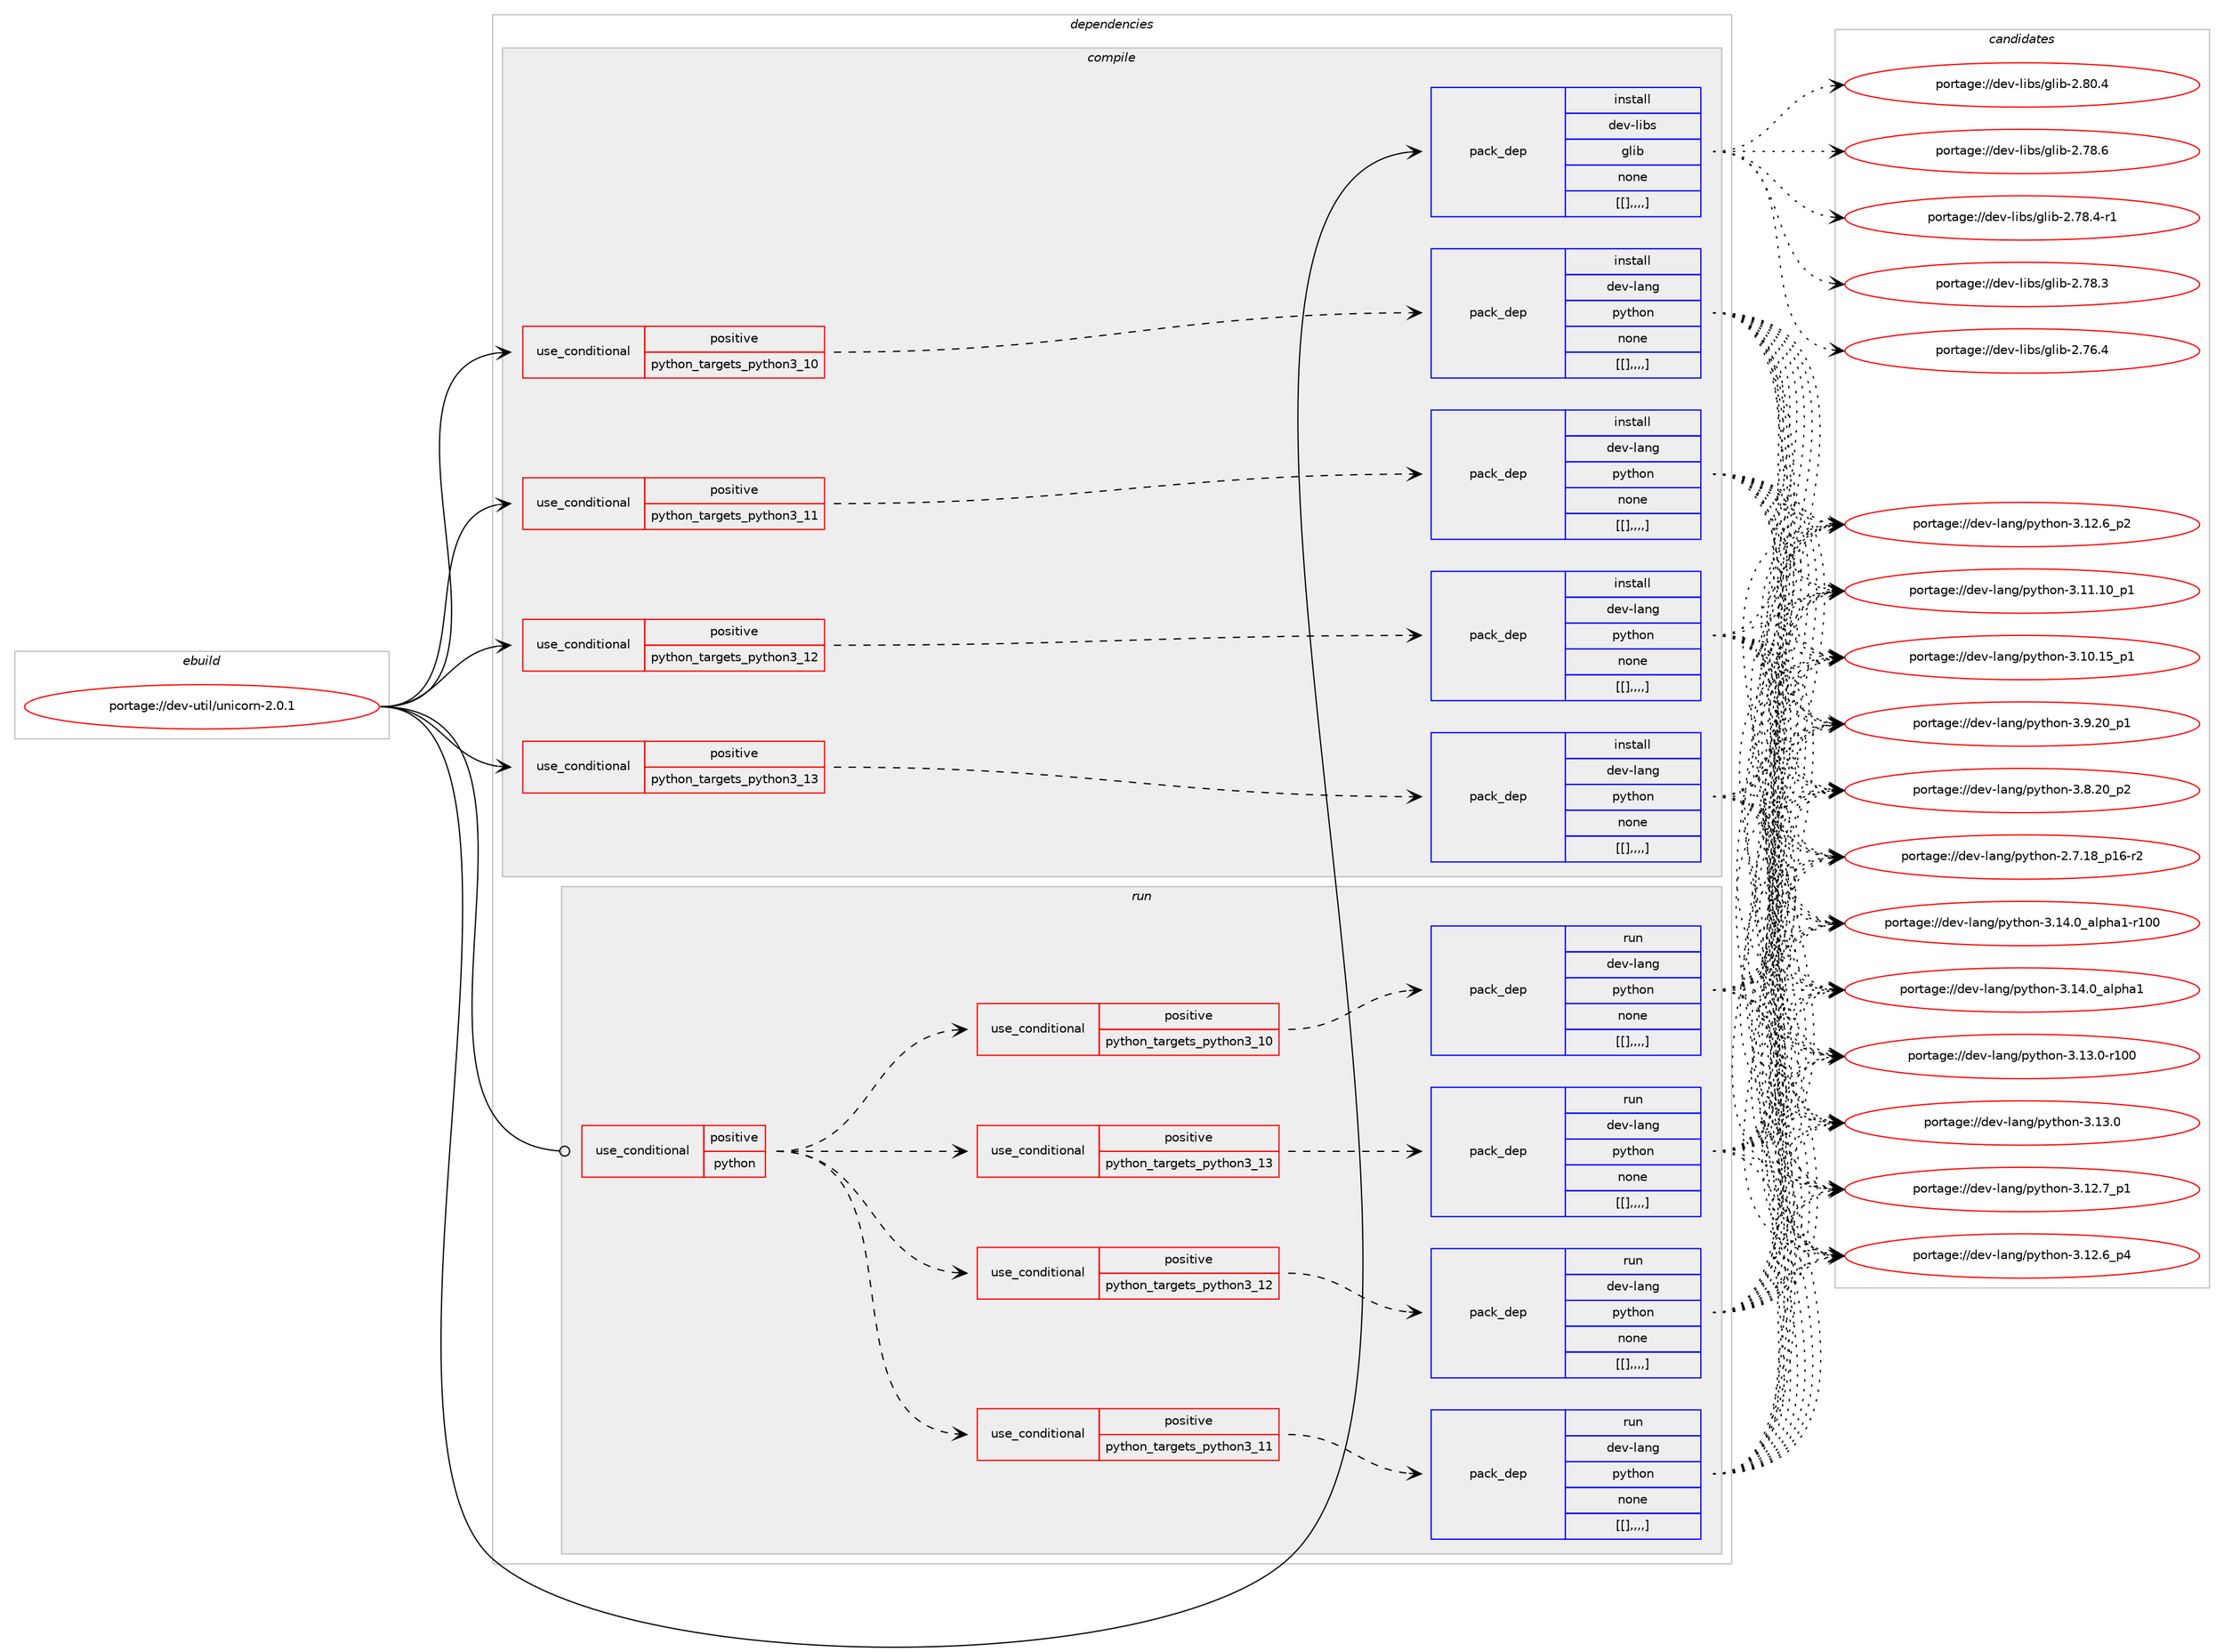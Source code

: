 digraph prolog {

# *************
# Graph options
# *************

newrank=true;
concentrate=true;
compound=true;
graph [rankdir=LR,fontname=Helvetica,fontsize=10,ranksep=1.5];#, ranksep=2.5, nodesep=0.2];
edge  [arrowhead=vee];
node  [fontname=Helvetica,fontsize=10];

# **********
# The ebuild
# **********

subgraph cluster_leftcol {
color=gray;
label=<<i>ebuild</i>>;
id [label="portage://dev-util/unicorn-2.0.1", color=red, width=4, href="../dev-util/unicorn-2.0.1.svg"];
}

# ****************
# The dependencies
# ****************

subgraph cluster_midcol {
color=gray;
label=<<i>dependencies</i>>;
subgraph cluster_compile {
fillcolor="#eeeeee";
style=filled;
label=<<i>compile</i>>;
subgraph cond66672 {
dependency232352 [label=<<TABLE BORDER="0" CELLBORDER="1" CELLSPACING="0" CELLPADDING="4"><TR><TD ROWSPAN="3" CELLPADDING="10">use_conditional</TD></TR><TR><TD>positive</TD></TR><TR><TD>python_targets_python3_10</TD></TR></TABLE>>, shape=none, color=red];
subgraph pack164151 {
dependency232375 [label=<<TABLE BORDER="0" CELLBORDER="1" CELLSPACING="0" CELLPADDING="4" WIDTH="220"><TR><TD ROWSPAN="6" CELLPADDING="30">pack_dep</TD></TR><TR><TD WIDTH="110">install</TD></TR><TR><TD>dev-lang</TD></TR><TR><TD>python</TD></TR><TR><TD>none</TD></TR><TR><TD>[[],,,,]</TD></TR></TABLE>>, shape=none, color=blue];
}
dependency232352:e -> dependency232375:w [weight=20,style="dashed",arrowhead="vee"];
}
id:e -> dependency232352:w [weight=20,style="solid",arrowhead="vee"];
subgraph cond66680 {
dependency232401 [label=<<TABLE BORDER="0" CELLBORDER="1" CELLSPACING="0" CELLPADDING="4"><TR><TD ROWSPAN="3" CELLPADDING="10">use_conditional</TD></TR><TR><TD>positive</TD></TR><TR><TD>python_targets_python3_11</TD></TR></TABLE>>, shape=none, color=red];
subgraph pack164178 {
dependency232420 [label=<<TABLE BORDER="0" CELLBORDER="1" CELLSPACING="0" CELLPADDING="4" WIDTH="220"><TR><TD ROWSPAN="6" CELLPADDING="30">pack_dep</TD></TR><TR><TD WIDTH="110">install</TD></TR><TR><TD>dev-lang</TD></TR><TR><TD>python</TD></TR><TR><TD>none</TD></TR><TR><TD>[[],,,,]</TD></TR></TABLE>>, shape=none, color=blue];
}
dependency232401:e -> dependency232420:w [weight=20,style="dashed",arrowhead="vee"];
}
id:e -> dependency232401:w [weight=20,style="solid",arrowhead="vee"];
subgraph cond66691 {
dependency232466 [label=<<TABLE BORDER="0" CELLBORDER="1" CELLSPACING="0" CELLPADDING="4"><TR><TD ROWSPAN="3" CELLPADDING="10">use_conditional</TD></TR><TR><TD>positive</TD></TR><TR><TD>python_targets_python3_12</TD></TR></TABLE>>, shape=none, color=red];
subgraph pack164264 {
dependency232572 [label=<<TABLE BORDER="0" CELLBORDER="1" CELLSPACING="0" CELLPADDING="4" WIDTH="220"><TR><TD ROWSPAN="6" CELLPADDING="30">pack_dep</TD></TR><TR><TD WIDTH="110">install</TD></TR><TR><TD>dev-lang</TD></TR><TR><TD>python</TD></TR><TR><TD>none</TD></TR><TR><TD>[[],,,,]</TD></TR></TABLE>>, shape=none, color=blue];
}
dependency232466:e -> dependency232572:w [weight=20,style="dashed",arrowhead="vee"];
}
id:e -> dependency232466:w [weight=20,style="solid",arrowhead="vee"];
subgraph cond66722 {
dependency232584 [label=<<TABLE BORDER="0" CELLBORDER="1" CELLSPACING="0" CELLPADDING="4"><TR><TD ROWSPAN="3" CELLPADDING="10">use_conditional</TD></TR><TR><TD>positive</TD></TR><TR><TD>python_targets_python3_13</TD></TR></TABLE>>, shape=none, color=red];
subgraph pack164325 {
dependency232590 [label=<<TABLE BORDER="0" CELLBORDER="1" CELLSPACING="0" CELLPADDING="4" WIDTH="220"><TR><TD ROWSPAN="6" CELLPADDING="30">pack_dep</TD></TR><TR><TD WIDTH="110">install</TD></TR><TR><TD>dev-lang</TD></TR><TR><TD>python</TD></TR><TR><TD>none</TD></TR><TR><TD>[[],,,,]</TD></TR></TABLE>>, shape=none, color=blue];
}
dependency232584:e -> dependency232590:w [weight=20,style="dashed",arrowhead="vee"];
}
id:e -> dependency232584:w [weight=20,style="solid",arrowhead="vee"];
subgraph pack164360 {
dependency232635 [label=<<TABLE BORDER="0" CELLBORDER="1" CELLSPACING="0" CELLPADDING="4" WIDTH="220"><TR><TD ROWSPAN="6" CELLPADDING="30">pack_dep</TD></TR><TR><TD WIDTH="110">install</TD></TR><TR><TD>dev-libs</TD></TR><TR><TD>glib</TD></TR><TR><TD>none</TD></TR><TR><TD>[[],,,,]</TD></TR></TABLE>>, shape=none, color=blue];
}
id:e -> dependency232635:w [weight=20,style="solid",arrowhead="vee"];
}
subgraph cluster_compileandrun {
fillcolor="#eeeeee";
style=filled;
label=<<i>compile and run</i>>;
}
subgraph cluster_run {
fillcolor="#eeeeee";
style=filled;
label=<<i>run</i>>;
subgraph cond66740 {
dependency232659 [label=<<TABLE BORDER="0" CELLBORDER="1" CELLSPACING="0" CELLPADDING="4"><TR><TD ROWSPAN="3" CELLPADDING="10">use_conditional</TD></TR><TR><TD>positive</TD></TR><TR><TD>python</TD></TR></TABLE>>, shape=none, color=red];
subgraph cond66744 {
dependency232695 [label=<<TABLE BORDER="0" CELLBORDER="1" CELLSPACING="0" CELLPADDING="4"><TR><TD ROWSPAN="3" CELLPADDING="10">use_conditional</TD></TR><TR><TD>positive</TD></TR><TR><TD>python_targets_python3_10</TD></TR></TABLE>>, shape=none, color=red];
subgraph pack164417 {
dependency232714 [label=<<TABLE BORDER="0" CELLBORDER="1" CELLSPACING="0" CELLPADDING="4" WIDTH="220"><TR><TD ROWSPAN="6" CELLPADDING="30">pack_dep</TD></TR><TR><TD WIDTH="110">run</TD></TR><TR><TD>dev-lang</TD></TR><TR><TD>python</TD></TR><TR><TD>none</TD></TR><TR><TD>[[],,,,]</TD></TR></TABLE>>, shape=none, color=blue];
}
dependency232695:e -> dependency232714:w [weight=20,style="dashed",arrowhead="vee"];
}
dependency232659:e -> dependency232695:w [weight=20,style="dashed",arrowhead="vee"];
subgraph cond66761 {
dependency232810 [label=<<TABLE BORDER="0" CELLBORDER="1" CELLSPACING="0" CELLPADDING="4"><TR><TD ROWSPAN="3" CELLPADDING="10">use_conditional</TD></TR><TR><TD>positive</TD></TR><TR><TD>python_targets_python3_11</TD></TR></TABLE>>, shape=none, color=red];
subgraph pack164483 {
dependency232826 [label=<<TABLE BORDER="0" CELLBORDER="1" CELLSPACING="0" CELLPADDING="4" WIDTH="220"><TR><TD ROWSPAN="6" CELLPADDING="30">pack_dep</TD></TR><TR><TD WIDTH="110">run</TD></TR><TR><TD>dev-lang</TD></TR><TR><TD>python</TD></TR><TR><TD>none</TD></TR><TR><TD>[[],,,,]</TD></TR></TABLE>>, shape=none, color=blue];
}
dependency232810:e -> dependency232826:w [weight=20,style="dashed",arrowhead="vee"];
}
dependency232659:e -> dependency232810:w [weight=20,style="dashed",arrowhead="vee"];
subgraph cond66792 {
dependency232865 [label=<<TABLE BORDER="0" CELLBORDER="1" CELLSPACING="0" CELLPADDING="4"><TR><TD ROWSPAN="3" CELLPADDING="10">use_conditional</TD></TR><TR><TD>positive</TD></TR><TR><TD>python_targets_python3_12</TD></TR></TABLE>>, shape=none, color=red];
subgraph pack164524 {
dependency232952 [label=<<TABLE BORDER="0" CELLBORDER="1" CELLSPACING="0" CELLPADDING="4" WIDTH="220"><TR><TD ROWSPAN="6" CELLPADDING="30">pack_dep</TD></TR><TR><TD WIDTH="110">run</TD></TR><TR><TD>dev-lang</TD></TR><TR><TD>python</TD></TR><TR><TD>none</TD></TR><TR><TD>[[],,,,]</TD></TR></TABLE>>, shape=none, color=blue];
}
dependency232865:e -> dependency232952:w [weight=20,style="dashed",arrowhead="vee"];
}
dependency232659:e -> dependency232865:w [weight=20,style="dashed",arrowhead="vee"];
subgraph cond66820 {
dependency232967 [label=<<TABLE BORDER="0" CELLBORDER="1" CELLSPACING="0" CELLPADDING="4"><TR><TD ROWSPAN="3" CELLPADDING="10">use_conditional</TD></TR><TR><TD>positive</TD></TR><TR><TD>python_targets_python3_13</TD></TR></TABLE>>, shape=none, color=red];
subgraph pack164611 {
dependency233021 [label=<<TABLE BORDER="0" CELLBORDER="1" CELLSPACING="0" CELLPADDING="4" WIDTH="220"><TR><TD ROWSPAN="6" CELLPADDING="30">pack_dep</TD></TR><TR><TD WIDTH="110">run</TD></TR><TR><TD>dev-lang</TD></TR><TR><TD>python</TD></TR><TR><TD>none</TD></TR><TR><TD>[[],,,,]</TD></TR></TABLE>>, shape=none, color=blue];
}
dependency232967:e -> dependency233021:w [weight=20,style="dashed",arrowhead="vee"];
}
dependency232659:e -> dependency232967:w [weight=20,style="dashed",arrowhead="vee"];
}
id:e -> dependency232659:w [weight=20,style="solid",arrowhead="odot"];
}
}

# **************
# The candidates
# **************

subgraph cluster_choices {
rank=same;
color=gray;
label=<<i>candidates</i>>;

subgraph choice163984 {
color=black;
nodesep=1;
choice100101118451089711010347112121116104111110455146495246489597108112104974945114494848 [label="portage://dev-lang/python-3.14.0_alpha1-r100", color=red, width=4,href="../dev-lang/python-3.14.0_alpha1-r100.svg"];
choice1001011184510897110103471121211161041111104551464952464895971081121049749 [label="portage://dev-lang/python-3.14.0_alpha1", color=red, width=4,href="../dev-lang/python-3.14.0_alpha1.svg"];
choice1001011184510897110103471121211161041111104551464951464845114494848 [label="portage://dev-lang/python-3.13.0-r100", color=red, width=4,href="../dev-lang/python-3.13.0-r100.svg"];
choice10010111845108971101034711212111610411111045514649514648 [label="portage://dev-lang/python-3.13.0", color=red, width=4,href="../dev-lang/python-3.13.0.svg"];
choice100101118451089711010347112121116104111110455146495046559511249 [label="portage://dev-lang/python-3.12.7_p1", color=red, width=4,href="../dev-lang/python-3.12.7_p1.svg"];
choice100101118451089711010347112121116104111110455146495046549511252 [label="portage://dev-lang/python-3.12.6_p4", color=red, width=4,href="../dev-lang/python-3.12.6_p4.svg"];
choice100101118451089711010347112121116104111110455146495046549511250 [label="portage://dev-lang/python-3.12.6_p2", color=red, width=4,href="../dev-lang/python-3.12.6_p2.svg"];
choice10010111845108971101034711212111610411111045514649494649489511249 [label="portage://dev-lang/python-3.11.10_p1", color=red, width=4,href="../dev-lang/python-3.11.10_p1.svg"];
choice10010111845108971101034711212111610411111045514649484649539511249 [label="portage://dev-lang/python-3.10.15_p1", color=red, width=4,href="../dev-lang/python-3.10.15_p1.svg"];
choice100101118451089711010347112121116104111110455146574650489511249 [label="portage://dev-lang/python-3.9.20_p1", color=red, width=4,href="../dev-lang/python-3.9.20_p1.svg"];
choice100101118451089711010347112121116104111110455146564650489511250 [label="portage://dev-lang/python-3.8.20_p2", color=red, width=4,href="../dev-lang/python-3.8.20_p2.svg"];
choice100101118451089711010347112121116104111110455046554649569511249544511450 [label="portage://dev-lang/python-2.7.18_p16-r2", color=red, width=4,href="../dev-lang/python-2.7.18_p16-r2.svg"];
dependency232375:e -> choice100101118451089711010347112121116104111110455146495246489597108112104974945114494848:w [style=dotted,weight="100"];
dependency232375:e -> choice1001011184510897110103471121211161041111104551464952464895971081121049749:w [style=dotted,weight="100"];
dependency232375:e -> choice1001011184510897110103471121211161041111104551464951464845114494848:w [style=dotted,weight="100"];
dependency232375:e -> choice10010111845108971101034711212111610411111045514649514648:w [style=dotted,weight="100"];
dependency232375:e -> choice100101118451089711010347112121116104111110455146495046559511249:w [style=dotted,weight="100"];
dependency232375:e -> choice100101118451089711010347112121116104111110455146495046549511252:w [style=dotted,weight="100"];
dependency232375:e -> choice100101118451089711010347112121116104111110455146495046549511250:w [style=dotted,weight="100"];
dependency232375:e -> choice10010111845108971101034711212111610411111045514649494649489511249:w [style=dotted,weight="100"];
dependency232375:e -> choice10010111845108971101034711212111610411111045514649484649539511249:w [style=dotted,weight="100"];
dependency232375:e -> choice100101118451089711010347112121116104111110455146574650489511249:w [style=dotted,weight="100"];
dependency232375:e -> choice100101118451089711010347112121116104111110455146564650489511250:w [style=dotted,weight="100"];
dependency232375:e -> choice100101118451089711010347112121116104111110455046554649569511249544511450:w [style=dotted,weight="100"];
}
subgraph choice163992 {
color=black;
nodesep=1;
choice100101118451089711010347112121116104111110455146495246489597108112104974945114494848 [label="portage://dev-lang/python-3.14.0_alpha1-r100", color=red, width=4,href="../dev-lang/python-3.14.0_alpha1-r100.svg"];
choice1001011184510897110103471121211161041111104551464952464895971081121049749 [label="portage://dev-lang/python-3.14.0_alpha1", color=red, width=4,href="../dev-lang/python-3.14.0_alpha1.svg"];
choice1001011184510897110103471121211161041111104551464951464845114494848 [label="portage://dev-lang/python-3.13.0-r100", color=red, width=4,href="../dev-lang/python-3.13.0-r100.svg"];
choice10010111845108971101034711212111610411111045514649514648 [label="portage://dev-lang/python-3.13.0", color=red, width=4,href="../dev-lang/python-3.13.0.svg"];
choice100101118451089711010347112121116104111110455146495046559511249 [label="portage://dev-lang/python-3.12.7_p1", color=red, width=4,href="../dev-lang/python-3.12.7_p1.svg"];
choice100101118451089711010347112121116104111110455146495046549511252 [label="portage://dev-lang/python-3.12.6_p4", color=red, width=4,href="../dev-lang/python-3.12.6_p4.svg"];
choice100101118451089711010347112121116104111110455146495046549511250 [label="portage://dev-lang/python-3.12.6_p2", color=red, width=4,href="../dev-lang/python-3.12.6_p2.svg"];
choice10010111845108971101034711212111610411111045514649494649489511249 [label="portage://dev-lang/python-3.11.10_p1", color=red, width=4,href="../dev-lang/python-3.11.10_p1.svg"];
choice10010111845108971101034711212111610411111045514649484649539511249 [label="portage://dev-lang/python-3.10.15_p1", color=red, width=4,href="../dev-lang/python-3.10.15_p1.svg"];
choice100101118451089711010347112121116104111110455146574650489511249 [label="portage://dev-lang/python-3.9.20_p1", color=red, width=4,href="../dev-lang/python-3.9.20_p1.svg"];
choice100101118451089711010347112121116104111110455146564650489511250 [label="portage://dev-lang/python-3.8.20_p2", color=red, width=4,href="../dev-lang/python-3.8.20_p2.svg"];
choice100101118451089711010347112121116104111110455046554649569511249544511450 [label="portage://dev-lang/python-2.7.18_p16-r2", color=red, width=4,href="../dev-lang/python-2.7.18_p16-r2.svg"];
dependency232420:e -> choice100101118451089711010347112121116104111110455146495246489597108112104974945114494848:w [style=dotted,weight="100"];
dependency232420:e -> choice1001011184510897110103471121211161041111104551464952464895971081121049749:w [style=dotted,weight="100"];
dependency232420:e -> choice1001011184510897110103471121211161041111104551464951464845114494848:w [style=dotted,weight="100"];
dependency232420:e -> choice10010111845108971101034711212111610411111045514649514648:w [style=dotted,weight="100"];
dependency232420:e -> choice100101118451089711010347112121116104111110455146495046559511249:w [style=dotted,weight="100"];
dependency232420:e -> choice100101118451089711010347112121116104111110455146495046549511252:w [style=dotted,weight="100"];
dependency232420:e -> choice100101118451089711010347112121116104111110455146495046549511250:w [style=dotted,weight="100"];
dependency232420:e -> choice10010111845108971101034711212111610411111045514649494649489511249:w [style=dotted,weight="100"];
dependency232420:e -> choice10010111845108971101034711212111610411111045514649484649539511249:w [style=dotted,weight="100"];
dependency232420:e -> choice100101118451089711010347112121116104111110455146574650489511249:w [style=dotted,weight="100"];
dependency232420:e -> choice100101118451089711010347112121116104111110455146564650489511250:w [style=dotted,weight="100"];
dependency232420:e -> choice100101118451089711010347112121116104111110455046554649569511249544511450:w [style=dotted,weight="100"];
}
subgraph choice164008 {
color=black;
nodesep=1;
choice100101118451089711010347112121116104111110455146495246489597108112104974945114494848 [label="portage://dev-lang/python-3.14.0_alpha1-r100", color=red, width=4,href="../dev-lang/python-3.14.0_alpha1-r100.svg"];
choice1001011184510897110103471121211161041111104551464952464895971081121049749 [label="portage://dev-lang/python-3.14.0_alpha1", color=red, width=4,href="../dev-lang/python-3.14.0_alpha1.svg"];
choice1001011184510897110103471121211161041111104551464951464845114494848 [label="portage://dev-lang/python-3.13.0-r100", color=red, width=4,href="../dev-lang/python-3.13.0-r100.svg"];
choice10010111845108971101034711212111610411111045514649514648 [label="portage://dev-lang/python-3.13.0", color=red, width=4,href="../dev-lang/python-3.13.0.svg"];
choice100101118451089711010347112121116104111110455146495046559511249 [label="portage://dev-lang/python-3.12.7_p1", color=red, width=4,href="../dev-lang/python-3.12.7_p1.svg"];
choice100101118451089711010347112121116104111110455146495046549511252 [label="portage://dev-lang/python-3.12.6_p4", color=red, width=4,href="../dev-lang/python-3.12.6_p4.svg"];
choice100101118451089711010347112121116104111110455146495046549511250 [label="portage://dev-lang/python-3.12.6_p2", color=red, width=4,href="../dev-lang/python-3.12.6_p2.svg"];
choice10010111845108971101034711212111610411111045514649494649489511249 [label="portage://dev-lang/python-3.11.10_p1", color=red, width=4,href="../dev-lang/python-3.11.10_p1.svg"];
choice10010111845108971101034711212111610411111045514649484649539511249 [label="portage://dev-lang/python-3.10.15_p1", color=red, width=4,href="../dev-lang/python-3.10.15_p1.svg"];
choice100101118451089711010347112121116104111110455146574650489511249 [label="portage://dev-lang/python-3.9.20_p1", color=red, width=4,href="../dev-lang/python-3.9.20_p1.svg"];
choice100101118451089711010347112121116104111110455146564650489511250 [label="portage://dev-lang/python-3.8.20_p2", color=red, width=4,href="../dev-lang/python-3.8.20_p2.svg"];
choice100101118451089711010347112121116104111110455046554649569511249544511450 [label="portage://dev-lang/python-2.7.18_p16-r2", color=red, width=4,href="../dev-lang/python-2.7.18_p16-r2.svg"];
dependency232572:e -> choice100101118451089711010347112121116104111110455146495246489597108112104974945114494848:w [style=dotted,weight="100"];
dependency232572:e -> choice1001011184510897110103471121211161041111104551464952464895971081121049749:w [style=dotted,weight="100"];
dependency232572:e -> choice1001011184510897110103471121211161041111104551464951464845114494848:w [style=dotted,weight="100"];
dependency232572:e -> choice10010111845108971101034711212111610411111045514649514648:w [style=dotted,weight="100"];
dependency232572:e -> choice100101118451089711010347112121116104111110455146495046559511249:w [style=dotted,weight="100"];
dependency232572:e -> choice100101118451089711010347112121116104111110455146495046549511252:w [style=dotted,weight="100"];
dependency232572:e -> choice100101118451089711010347112121116104111110455146495046549511250:w [style=dotted,weight="100"];
dependency232572:e -> choice10010111845108971101034711212111610411111045514649494649489511249:w [style=dotted,weight="100"];
dependency232572:e -> choice10010111845108971101034711212111610411111045514649484649539511249:w [style=dotted,weight="100"];
dependency232572:e -> choice100101118451089711010347112121116104111110455146574650489511249:w [style=dotted,weight="100"];
dependency232572:e -> choice100101118451089711010347112121116104111110455146564650489511250:w [style=dotted,weight="100"];
dependency232572:e -> choice100101118451089711010347112121116104111110455046554649569511249544511450:w [style=dotted,weight="100"];
}
subgraph choice164014 {
color=black;
nodesep=1;
choice100101118451089711010347112121116104111110455146495246489597108112104974945114494848 [label="portage://dev-lang/python-3.14.0_alpha1-r100", color=red, width=4,href="../dev-lang/python-3.14.0_alpha1-r100.svg"];
choice1001011184510897110103471121211161041111104551464952464895971081121049749 [label="portage://dev-lang/python-3.14.0_alpha1", color=red, width=4,href="../dev-lang/python-3.14.0_alpha1.svg"];
choice1001011184510897110103471121211161041111104551464951464845114494848 [label="portage://dev-lang/python-3.13.0-r100", color=red, width=4,href="../dev-lang/python-3.13.0-r100.svg"];
choice10010111845108971101034711212111610411111045514649514648 [label="portage://dev-lang/python-3.13.0", color=red, width=4,href="../dev-lang/python-3.13.0.svg"];
choice100101118451089711010347112121116104111110455146495046559511249 [label="portage://dev-lang/python-3.12.7_p1", color=red, width=4,href="../dev-lang/python-3.12.7_p1.svg"];
choice100101118451089711010347112121116104111110455146495046549511252 [label="portage://dev-lang/python-3.12.6_p4", color=red, width=4,href="../dev-lang/python-3.12.6_p4.svg"];
choice100101118451089711010347112121116104111110455146495046549511250 [label="portage://dev-lang/python-3.12.6_p2", color=red, width=4,href="../dev-lang/python-3.12.6_p2.svg"];
choice10010111845108971101034711212111610411111045514649494649489511249 [label="portage://dev-lang/python-3.11.10_p1", color=red, width=4,href="../dev-lang/python-3.11.10_p1.svg"];
choice10010111845108971101034711212111610411111045514649484649539511249 [label="portage://dev-lang/python-3.10.15_p1", color=red, width=4,href="../dev-lang/python-3.10.15_p1.svg"];
choice100101118451089711010347112121116104111110455146574650489511249 [label="portage://dev-lang/python-3.9.20_p1", color=red, width=4,href="../dev-lang/python-3.9.20_p1.svg"];
choice100101118451089711010347112121116104111110455146564650489511250 [label="portage://dev-lang/python-3.8.20_p2", color=red, width=4,href="../dev-lang/python-3.8.20_p2.svg"];
choice100101118451089711010347112121116104111110455046554649569511249544511450 [label="portage://dev-lang/python-2.7.18_p16-r2", color=red, width=4,href="../dev-lang/python-2.7.18_p16-r2.svg"];
dependency232590:e -> choice100101118451089711010347112121116104111110455146495246489597108112104974945114494848:w [style=dotted,weight="100"];
dependency232590:e -> choice1001011184510897110103471121211161041111104551464952464895971081121049749:w [style=dotted,weight="100"];
dependency232590:e -> choice1001011184510897110103471121211161041111104551464951464845114494848:w [style=dotted,weight="100"];
dependency232590:e -> choice10010111845108971101034711212111610411111045514649514648:w [style=dotted,weight="100"];
dependency232590:e -> choice100101118451089711010347112121116104111110455146495046559511249:w [style=dotted,weight="100"];
dependency232590:e -> choice100101118451089711010347112121116104111110455146495046549511252:w [style=dotted,weight="100"];
dependency232590:e -> choice100101118451089711010347112121116104111110455146495046549511250:w [style=dotted,weight="100"];
dependency232590:e -> choice10010111845108971101034711212111610411111045514649494649489511249:w [style=dotted,weight="100"];
dependency232590:e -> choice10010111845108971101034711212111610411111045514649484649539511249:w [style=dotted,weight="100"];
dependency232590:e -> choice100101118451089711010347112121116104111110455146574650489511249:w [style=dotted,weight="100"];
dependency232590:e -> choice100101118451089711010347112121116104111110455146564650489511250:w [style=dotted,weight="100"];
dependency232590:e -> choice100101118451089711010347112121116104111110455046554649569511249544511450:w [style=dotted,weight="100"];
}
subgraph choice164027 {
color=black;
nodesep=1;
choice1001011184510810598115471031081059845504656484652 [label="portage://dev-libs/glib-2.80.4", color=red, width=4,href="../dev-libs/glib-2.80.4.svg"];
choice1001011184510810598115471031081059845504655564654 [label="portage://dev-libs/glib-2.78.6", color=red, width=4,href="../dev-libs/glib-2.78.6.svg"];
choice10010111845108105981154710310810598455046555646524511449 [label="portage://dev-libs/glib-2.78.4-r1", color=red, width=4,href="../dev-libs/glib-2.78.4-r1.svg"];
choice1001011184510810598115471031081059845504655564651 [label="portage://dev-libs/glib-2.78.3", color=red, width=4,href="../dev-libs/glib-2.78.3.svg"];
choice1001011184510810598115471031081059845504655544652 [label="portage://dev-libs/glib-2.76.4", color=red, width=4,href="../dev-libs/glib-2.76.4.svg"];
dependency232635:e -> choice1001011184510810598115471031081059845504656484652:w [style=dotted,weight="100"];
dependency232635:e -> choice1001011184510810598115471031081059845504655564654:w [style=dotted,weight="100"];
dependency232635:e -> choice10010111845108105981154710310810598455046555646524511449:w [style=dotted,weight="100"];
dependency232635:e -> choice1001011184510810598115471031081059845504655564651:w [style=dotted,weight="100"];
dependency232635:e -> choice1001011184510810598115471031081059845504655544652:w [style=dotted,weight="100"];
}
subgraph choice164035 {
color=black;
nodesep=1;
choice100101118451089711010347112121116104111110455146495246489597108112104974945114494848 [label="portage://dev-lang/python-3.14.0_alpha1-r100", color=red, width=4,href="../dev-lang/python-3.14.0_alpha1-r100.svg"];
choice1001011184510897110103471121211161041111104551464952464895971081121049749 [label="portage://dev-lang/python-3.14.0_alpha1", color=red, width=4,href="../dev-lang/python-3.14.0_alpha1.svg"];
choice1001011184510897110103471121211161041111104551464951464845114494848 [label="portage://dev-lang/python-3.13.0-r100", color=red, width=4,href="../dev-lang/python-3.13.0-r100.svg"];
choice10010111845108971101034711212111610411111045514649514648 [label="portage://dev-lang/python-3.13.0", color=red, width=4,href="../dev-lang/python-3.13.0.svg"];
choice100101118451089711010347112121116104111110455146495046559511249 [label="portage://dev-lang/python-3.12.7_p1", color=red, width=4,href="../dev-lang/python-3.12.7_p1.svg"];
choice100101118451089711010347112121116104111110455146495046549511252 [label="portage://dev-lang/python-3.12.6_p4", color=red, width=4,href="../dev-lang/python-3.12.6_p4.svg"];
choice100101118451089711010347112121116104111110455146495046549511250 [label="portage://dev-lang/python-3.12.6_p2", color=red, width=4,href="../dev-lang/python-3.12.6_p2.svg"];
choice10010111845108971101034711212111610411111045514649494649489511249 [label="portage://dev-lang/python-3.11.10_p1", color=red, width=4,href="../dev-lang/python-3.11.10_p1.svg"];
choice10010111845108971101034711212111610411111045514649484649539511249 [label="portage://dev-lang/python-3.10.15_p1", color=red, width=4,href="../dev-lang/python-3.10.15_p1.svg"];
choice100101118451089711010347112121116104111110455146574650489511249 [label="portage://dev-lang/python-3.9.20_p1", color=red, width=4,href="../dev-lang/python-3.9.20_p1.svg"];
choice100101118451089711010347112121116104111110455146564650489511250 [label="portage://dev-lang/python-3.8.20_p2", color=red, width=4,href="../dev-lang/python-3.8.20_p2.svg"];
choice100101118451089711010347112121116104111110455046554649569511249544511450 [label="portage://dev-lang/python-2.7.18_p16-r2", color=red, width=4,href="../dev-lang/python-2.7.18_p16-r2.svg"];
dependency232714:e -> choice100101118451089711010347112121116104111110455146495246489597108112104974945114494848:w [style=dotted,weight="100"];
dependency232714:e -> choice1001011184510897110103471121211161041111104551464952464895971081121049749:w [style=dotted,weight="100"];
dependency232714:e -> choice1001011184510897110103471121211161041111104551464951464845114494848:w [style=dotted,weight="100"];
dependency232714:e -> choice10010111845108971101034711212111610411111045514649514648:w [style=dotted,weight="100"];
dependency232714:e -> choice100101118451089711010347112121116104111110455146495046559511249:w [style=dotted,weight="100"];
dependency232714:e -> choice100101118451089711010347112121116104111110455146495046549511252:w [style=dotted,weight="100"];
dependency232714:e -> choice100101118451089711010347112121116104111110455146495046549511250:w [style=dotted,weight="100"];
dependency232714:e -> choice10010111845108971101034711212111610411111045514649494649489511249:w [style=dotted,weight="100"];
dependency232714:e -> choice10010111845108971101034711212111610411111045514649484649539511249:w [style=dotted,weight="100"];
dependency232714:e -> choice100101118451089711010347112121116104111110455146574650489511249:w [style=dotted,weight="100"];
dependency232714:e -> choice100101118451089711010347112121116104111110455146564650489511250:w [style=dotted,weight="100"];
dependency232714:e -> choice100101118451089711010347112121116104111110455046554649569511249544511450:w [style=dotted,weight="100"];
}
subgraph choice164044 {
color=black;
nodesep=1;
choice100101118451089711010347112121116104111110455146495246489597108112104974945114494848 [label="portage://dev-lang/python-3.14.0_alpha1-r100", color=red, width=4,href="../dev-lang/python-3.14.0_alpha1-r100.svg"];
choice1001011184510897110103471121211161041111104551464952464895971081121049749 [label="portage://dev-lang/python-3.14.0_alpha1", color=red, width=4,href="../dev-lang/python-3.14.0_alpha1.svg"];
choice1001011184510897110103471121211161041111104551464951464845114494848 [label="portage://dev-lang/python-3.13.0-r100", color=red, width=4,href="../dev-lang/python-3.13.0-r100.svg"];
choice10010111845108971101034711212111610411111045514649514648 [label="portage://dev-lang/python-3.13.0", color=red, width=4,href="../dev-lang/python-3.13.0.svg"];
choice100101118451089711010347112121116104111110455146495046559511249 [label="portage://dev-lang/python-3.12.7_p1", color=red, width=4,href="../dev-lang/python-3.12.7_p1.svg"];
choice100101118451089711010347112121116104111110455146495046549511252 [label="portage://dev-lang/python-3.12.6_p4", color=red, width=4,href="../dev-lang/python-3.12.6_p4.svg"];
choice100101118451089711010347112121116104111110455146495046549511250 [label="portage://dev-lang/python-3.12.6_p2", color=red, width=4,href="../dev-lang/python-3.12.6_p2.svg"];
choice10010111845108971101034711212111610411111045514649494649489511249 [label="portage://dev-lang/python-3.11.10_p1", color=red, width=4,href="../dev-lang/python-3.11.10_p1.svg"];
choice10010111845108971101034711212111610411111045514649484649539511249 [label="portage://dev-lang/python-3.10.15_p1", color=red, width=4,href="../dev-lang/python-3.10.15_p1.svg"];
choice100101118451089711010347112121116104111110455146574650489511249 [label="portage://dev-lang/python-3.9.20_p1", color=red, width=4,href="../dev-lang/python-3.9.20_p1.svg"];
choice100101118451089711010347112121116104111110455146564650489511250 [label="portage://dev-lang/python-3.8.20_p2", color=red, width=4,href="../dev-lang/python-3.8.20_p2.svg"];
choice100101118451089711010347112121116104111110455046554649569511249544511450 [label="portage://dev-lang/python-2.7.18_p16-r2", color=red, width=4,href="../dev-lang/python-2.7.18_p16-r2.svg"];
dependency232826:e -> choice100101118451089711010347112121116104111110455146495246489597108112104974945114494848:w [style=dotted,weight="100"];
dependency232826:e -> choice1001011184510897110103471121211161041111104551464952464895971081121049749:w [style=dotted,weight="100"];
dependency232826:e -> choice1001011184510897110103471121211161041111104551464951464845114494848:w [style=dotted,weight="100"];
dependency232826:e -> choice10010111845108971101034711212111610411111045514649514648:w [style=dotted,weight="100"];
dependency232826:e -> choice100101118451089711010347112121116104111110455146495046559511249:w [style=dotted,weight="100"];
dependency232826:e -> choice100101118451089711010347112121116104111110455146495046549511252:w [style=dotted,weight="100"];
dependency232826:e -> choice100101118451089711010347112121116104111110455146495046549511250:w [style=dotted,weight="100"];
dependency232826:e -> choice10010111845108971101034711212111610411111045514649494649489511249:w [style=dotted,weight="100"];
dependency232826:e -> choice10010111845108971101034711212111610411111045514649484649539511249:w [style=dotted,weight="100"];
dependency232826:e -> choice100101118451089711010347112121116104111110455146574650489511249:w [style=dotted,weight="100"];
dependency232826:e -> choice100101118451089711010347112121116104111110455146564650489511250:w [style=dotted,weight="100"];
dependency232826:e -> choice100101118451089711010347112121116104111110455046554649569511249544511450:w [style=dotted,weight="100"];
}
subgraph choice164050 {
color=black;
nodesep=1;
choice100101118451089711010347112121116104111110455146495246489597108112104974945114494848 [label="portage://dev-lang/python-3.14.0_alpha1-r100", color=red, width=4,href="../dev-lang/python-3.14.0_alpha1-r100.svg"];
choice1001011184510897110103471121211161041111104551464952464895971081121049749 [label="portage://dev-lang/python-3.14.0_alpha1", color=red, width=4,href="../dev-lang/python-3.14.0_alpha1.svg"];
choice1001011184510897110103471121211161041111104551464951464845114494848 [label="portage://dev-lang/python-3.13.0-r100", color=red, width=4,href="../dev-lang/python-3.13.0-r100.svg"];
choice10010111845108971101034711212111610411111045514649514648 [label="portage://dev-lang/python-3.13.0", color=red, width=4,href="../dev-lang/python-3.13.0.svg"];
choice100101118451089711010347112121116104111110455146495046559511249 [label="portage://dev-lang/python-3.12.7_p1", color=red, width=4,href="../dev-lang/python-3.12.7_p1.svg"];
choice100101118451089711010347112121116104111110455146495046549511252 [label="portage://dev-lang/python-3.12.6_p4", color=red, width=4,href="../dev-lang/python-3.12.6_p4.svg"];
choice100101118451089711010347112121116104111110455146495046549511250 [label="portage://dev-lang/python-3.12.6_p2", color=red, width=4,href="../dev-lang/python-3.12.6_p2.svg"];
choice10010111845108971101034711212111610411111045514649494649489511249 [label="portage://dev-lang/python-3.11.10_p1", color=red, width=4,href="../dev-lang/python-3.11.10_p1.svg"];
choice10010111845108971101034711212111610411111045514649484649539511249 [label="portage://dev-lang/python-3.10.15_p1", color=red, width=4,href="../dev-lang/python-3.10.15_p1.svg"];
choice100101118451089711010347112121116104111110455146574650489511249 [label="portage://dev-lang/python-3.9.20_p1", color=red, width=4,href="../dev-lang/python-3.9.20_p1.svg"];
choice100101118451089711010347112121116104111110455146564650489511250 [label="portage://dev-lang/python-3.8.20_p2", color=red, width=4,href="../dev-lang/python-3.8.20_p2.svg"];
choice100101118451089711010347112121116104111110455046554649569511249544511450 [label="portage://dev-lang/python-2.7.18_p16-r2", color=red, width=4,href="../dev-lang/python-2.7.18_p16-r2.svg"];
dependency232952:e -> choice100101118451089711010347112121116104111110455146495246489597108112104974945114494848:w [style=dotted,weight="100"];
dependency232952:e -> choice1001011184510897110103471121211161041111104551464952464895971081121049749:w [style=dotted,weight="100"];
dependency232952:e -> choice1001011184510897110103471121211161041111104551464951464845114494848:w [style=dotted,weight="100"];
dependency232952:e -> choice10010111845108971101034711212111610411111045514649514648:w [style=dotted,weight="100"];
dependency232952:e -> choice100101118451089711010347112121116104111110455146495046559511249:w [style=dotted,weight="100"];
dependency232952:e -> choice100101118451089711010347112121116104111110455146495046549511252:w [style=dotted,weight="100"];
dependency232952:e -> choice100101118451089711010347112121116104111110455146495046549511250:w [style=dotted,weight="100"];
dependency232952:e -> choice10010111845108971101034711212111610411111045514649494649489511249:w [style=dotted,weight="100"];
dependency232952:e -> choice10010111845108971101034711212111610411111045514649484649539511249:w [style=dotted,weight="100"];
dependency232952:e -> choice100101118451089711010347112121116104111110455146574650489511249:w [style=dotted,weight="100"];
dependency232952:e -> choice100101118451089711010347112121116104111110455146564650489511250:w [style=dotted,weight="100"];
dependency232952:e -> choice100101118451089711010347112121116104111110455046554649569511249544511450:w [style=dotted,weight="100"];
}
subgraph choice164056 {
color=black;
nodesep=1;
choice100101118451089711010347112121116104111110455146495246489597108112104974945114494848 [label="portage://dev-lang/python-3.14.0_alpha1-r100", color=red, width=4,href="../dev-lang/python-3.14.0_alpha1-r100.svg"];
choice1001011184510897110103471121211161041111104551464952464895971081121049749 [label="portage://dev-lang/python-3.14.0_alpha1", color=red, width=4,href="../dev-lang/python-3.14.0_alpha1.svg"];
choice1001011184510897110103471121211161041111104551464951464845114494848 [label="portage://dev-lang/python-3.13.0-r100", color=red, width=4,href="../dev-lang/python-3.13.0-r100.svg"];
choice10010111845108971101034711212111610411111045514649514648 [label="portage://dev-lang/python-3.13.0", color=red, width=4,href="../dev-lang/python-3.13.0.svg"];
choice100101118451089711010347112121116104111110455146495046559511249 [label="portage://dev-lang/python-3.12.7_p1", color=red, width=4,href="../dev-lang/python-3.12.7_p1.svg"];
choice100101118451089711010347112121116104111110455146495046549511252 [label="portage://dev-lang/python-3.12.6_p4", color=red, width=4,href="../dev-lang/python-3.12.6_p4.svg"];
choice100101118451089711010347112121116104111110455146495046549511250 [label="portage://dev-lang/python-3.12.6_p2", color=red, width=4,href="../dev-lang/python-3.12.6_p2.svg"];
choice10010111845108971101034711212111610411111045514649494649489511249 [label="portage://dev-lang/python-3.11.10_p1", color=red, width=4,href="../dev-lang/python-3.11.10_p1.svg"];
choice10010111845108971101034711212111610411111045514649484649539511249 [label="portage://dev-lang/python-3.10.15_p1", color=red, width=4,href="../dev-lang/python-3.10.15_p1.svg"];
choice100101118451089711010347112121116104111110455146574650489511249 [label="portage://dev-lang/python-3.9.20_p1", color=red, width=4,href="../dev-lang/python-3.9.20_p1.svg"];
choice100101118451089711010347112121116104111110455146564650489511250 [label="portage://dev-lang/python-3.8.20_p2", color=red, width=4,href="../dev-lang/python-3.8.20_p2.svg"];
choice100101118451089711010347112121116104111110455046554649569511249544511450 [label="portage://dev-lang/python-2.7.18_p16-r2", color=red, width=4,href="../dev-lang/python-2.7.18_p16-r2.svg"];
dependency233021:e -> choice100101118451089711010347112121116104111110455146495246489597108112104974945114494848:w [style=dotted,weight="100"];
dependency233021:e -> choice1001011184510897110103471121211161041111104551464952464895971081121049749:w [style=dotted,weight="100"];
dependency233021:e -> choice1001011184510897110103471121211161041111104551464951464845114494848:w [style=dotted,weight="100"];
dependency233021:e -> choice10010111845108971101034711212111610411111045514649514648:w [style=dotted,weight="100"];
dependency233021:e -> choice100101118451089711010347112121116104111110455146495046559511249:w [style=dotted,weight="100"];
dependency233021:e -> choice100101118451089711010347112121116104111110455146495046549511252:w [style=dotted,weight="100"];
dependency233021:e -> choice100101118451089711010347112121116104111110455146495046549511250:w [style=dotted,weight="100"];
dependency233021:e -> choice10010111845108971101034711212111610411111045514649494649489511249:w [style=dotted,weight="100"];
dependency233021:e -> choice10010111845108971101034711212111610411111045514649484649539511249:w [style=dotted,weight="100"];
dependency233021:e -> choice100101118451089711010347112121116104111110455146574650489511249:w [style=dotted,weight="100"];
dependency233021:e -> choice100101118451089711010347112121116104111110455146564650489511250:w [style=dotted,weight="100"];
dependency233021:e -> choice100101118451089711010347112121116104111110455046554649569511249544511450:w [style=dotted,weight="100"];
}
}

}
